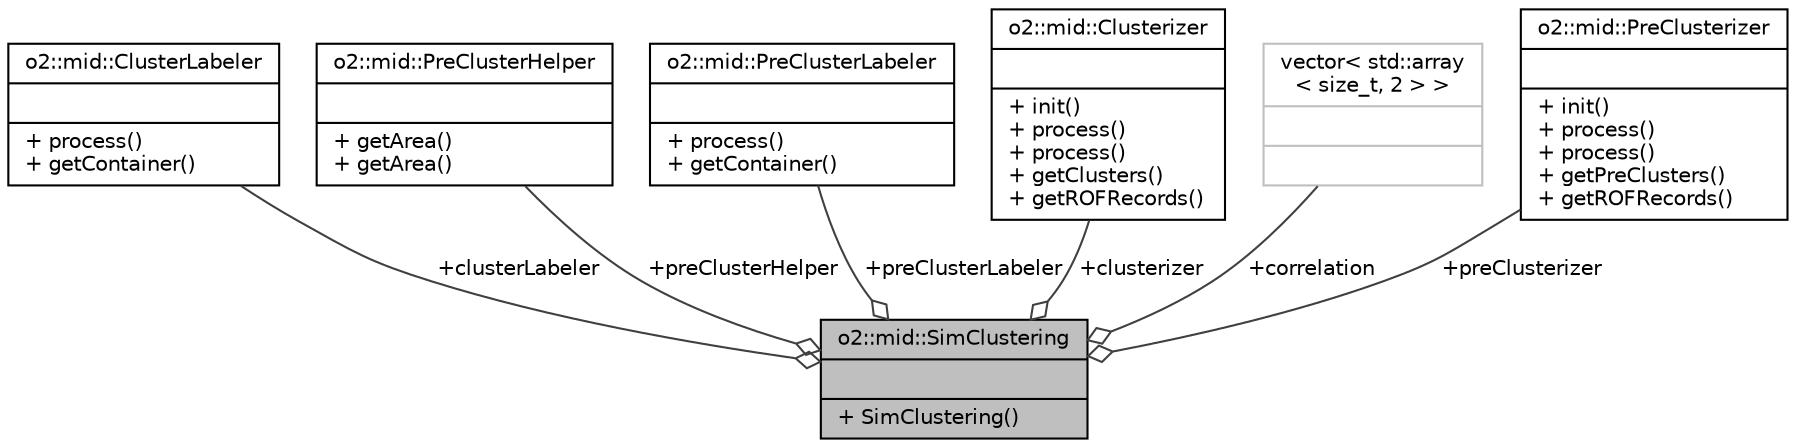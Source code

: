 digraph "o2::mid::SimClustering"
{
 // INTERACTIVE_SVG=YES
  bgcolor="transparent";
  edge [fontname="Helvetica",fontsize="10",labelfontname="Helvetica",labelfontsize="10"];
  node [fontname="Helvetica",fontsize="10",shape=record];
  Node1 [label="{o2::mid::SimClustering\n||+ SimClustering()\l}",height=0.2,width=0.4,color="black", fillcolor="grey75", style="filled", fontcolor="black"];
  Node2 -> Node1 [color="grey25",fontsize="10",style="solid",label=" +clusterLabeler" ,arrowhead="odiamond",fontname="Helvetica"];
  Node2 [label="{o2::mid::ClusterLabeler\n||+ process()\l+ getContainer()\l}",height=0.2,width=0.4,color="black",URL="$d4/d78/classo2_1_1mid_1_1ClusterLabeler.html"];
  Node3 -> Node1 [color="grey25",fontsize="10",style="solid",label=" +preClusterHelper" ,arrowhead="odiamond",fontname="Helvetica"];
  Node3 [label="{o2::mid::PreClusterHelper\n||+ getArea()\l+ getArea()\l}",height=0.2,width=0.4,color="black",URL="$d6/d6a/classo2_1_1mid_1_1PreClusterHelper.html"];
  Node4 -> Node1 [color="grey25",fontsize="10",style="solid",label=" +preClusterLabeler" ,arrowhead="odiamond",fontname="Helvetica"];
  Node4 [label="{o2::mid::PreClusterLabeler\n||+ process()\l+ getContainer()\l}",height=0.2,width=0.4,color="black",URL="$d6/d54/classo2_1_1mid_1_1PreClusterLabeler.html"];
  Node5 -> Node1 [color="grey25",fontsize="10",style="solid",label=" +clusterizer" ,arrowhead="odiamond",fontname="Helvetica"];
  Node5 [label="{o2::mid::Clusterizer\n||+ init()\l+ process()\l+ process()\l+ getClusters()\l+ getROFRecords()\l}",height=0.2,width=0.4,color="black",URL="$d5/dae/classo2_1_1mid_1_1Clusterizer.html",tooltip="Clusterizing algorithm for MID. "];
  Node6 -> Node1 [color="grey25",fontsize="10",style="solid",label=" +correlation" ,arrowhead="odiamond",fontname="Helvetica"];
  Node6 [label="{vector\< std::array\l\< size_t, 2 \> \>\n||}",height=0.2,width=0.4,color="grey75"];
  Node7 -> Node1 [color="grey25",fontsize="10",style="solid",label=" +preClusterizer" ,arrowhead="odiamond",fontname="Helvetica"];
  Node7 [label="{o2::mid::PreClusterizer\n||+ init()\l+ process()\l+ process()\l+ getPreClusters()\l+ getROFRecords()\l}",height=0.2,width=0.4,color="black",URL="$d6/dde/classo2_1_1mid_1_1PreClusterizer.html",tooltip="Pre-clustering algorithm for MID. "];
}
